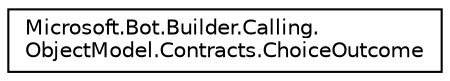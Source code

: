 digraph "Graphical Class Hierarchy"
{
  edge [fontname="Helvetica",fontsize="10",labelfontname="Helvetica",labelfontsize="10"];
  node [fontname="Helvetica",fontsize="10",shape=record];
  rankdir="LR";
  Node1 [label="Microsoft.Bot.Builder.Calling.\lObjectModel.Contracts.ChoiceOutcome",height=0.2,width=0.4,color="black", fillcolor="white", style="filled",URL="$db/d80/class_microsoft_1_1_bot_1_1_builder_1_1_calling_1_1_object_model_1_1_contracts_1_1_choice_outcome.html",tooltip="This is a part of the \"recognize\" action outcome. This is specified if the customer had specified any..."];
}
